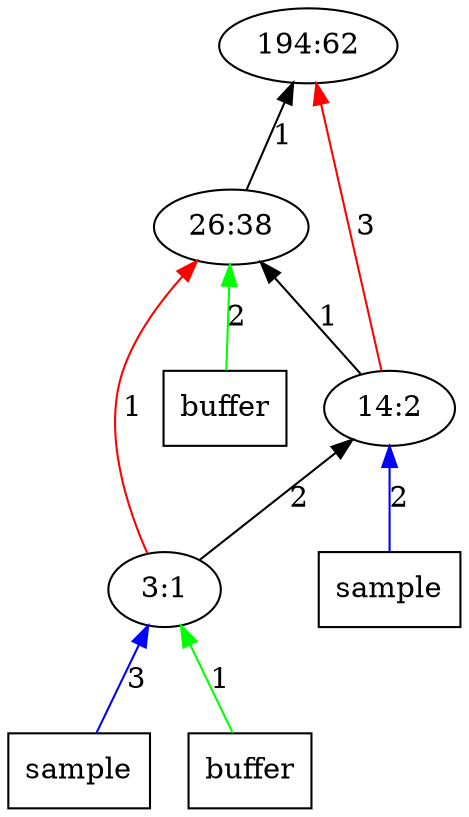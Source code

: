 digraph Tree{
	rankdir="BT"
	1 [label = "194:62"];
	2 -> 1 [label = "1", color = "black"];
	x22 -> 2 [label = "2", color = "green"];
	x22 [label = "buffer", shape = "box"];
	2 [label = "26:38"];
	3 -> 1 [label = "3", color = "red"];
	3 -> 2 [label = "1", color = "black"];
	x31 -> 3 [label = "2", color = "blue"];
	x31 [label = "sample", shape = "box"];
	3 [label = "14:2"];
	4 -> 2 [label = "1", color = "red"];
	4 -> 3 [label = "2", color = "black"];
	x41 -> 4 [label = "3", color = "blue"];
	x41 [label = "sample", shape = "box"];
	x42 -> 4 [label = "1", color = "green"];
	x42 [label = "buffer", shape = "box"];
	4 [label = "3:1"];
}

